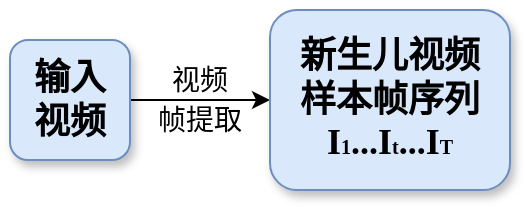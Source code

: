 <mxfile version="25.0.3">
  <diagram name="第 1 页" id="w9s7e6-MdJkUKWHXiI3m">
    <mxGraphModel dx="1213" dy="768" grid="1" gridSize="10" guides="1" tooltips="1" connect="1" arrows="1" fold="1" page="1" pageScale="1" pageWidth="827" pageHeight="1169" math="0" shadow="0">
      <root>
        <mxCell id="0" />
        <mxCell id="1" parent="0" />
        <mxCell id="qo8-DKv4Xhy0Se29s8rM-15" style="edgeStyle=orthogonalEdgeStyle;rounded=0;orthogonalLoop=1;jettySize=auto;html=1;exitX=1;exitY=0.5;exitDx=0;exitDy=0;" edge="1" parent="1" source="qo8-DKv4Xhy0Se29s8rM-3" target="qo8-DKv4Xhy0Se29s8rM-5">
          <mxGeometry relative="1" as="geometry" />
        </mxCell>
        <mxCell id="qo8-DKv4Xhy0Se29s8rM-3" value="&lt;font style=&quot;font-size: 18px;&quot;&gt;输入&lt;/font&gt;&lt;div&gt;&lt;font style=&quot;font-size: 18px;&quot;&gt;视频&lt;/font&gt;&lt;/div&gt;" style="rounded=1;whiteSpace=wrap;html=1;fillColor=#dae8fc;strokeColor=#6c8ebf;fontStyle=1;shadow=1;" vertex="1" parent="1">
          <mxGeometry x="120" y="300" width="60" height="60" as="geometry" />
        </mxCell>
        <mxCell id="qo8-DKv4Xhy0Se29s8rM-5" value="&lt;font style=&quot;font-size: 18px;&quot;&gt;新生儿视频&lt;/font&gt;&lt;div&gt;&lt;font style=&quot;font-size: 18px;&quot;&gt;样本帧序列&lt;/font&gt;&lt;/div&gt;&lt;div&gt;&lt;font face=&quot;Times New Roman&quot; style=&quot;&quot;&gt;&lt;span style=&quot;font-size: 18px;&quot;&gt;I&lt;/span&gt;&lt;font style=&quot;font-size: 10px;&quot;&gt;1&lt;/font&gt;&lt;/font&gt;&lt;font style=&quot;background-color: initial;&quot; face=&quot;Times New Roman&quot;&gt;&lt;font style=&quot;font-size: 18px;&quot;&gt;...&lt;/font&gt;&lt;/font&gt;&lt;span style=&quot;background-color: initial; font-family: &amp;quot;Times New Roman&amp;quot;; font-size: 18px;&quot;&gt;I&lt;/span&gt;&lt;font style=&quot;background-color: initial; font-family: &amp;quot;Times New Roman&amp;quot;; font-size: 10px;&quot;&gt;t&lt;/font&gt;&lt;font style=&quot;background-color: initial;&quot; face=&quot;Times New Roman&quot;&gt;&lt;font style=&quot;font-size: 18px;&quot;&gt;...&lt;/font&gt;&lt;/font&gt;&lt;span style=&quot;background-color: initial; font-family: &amp;quot;Times New Roman&amp;quot;; font-size: 18px;&quot;&gt;I&lt;/span&gt;&lt;font style=&quot;background-color: initial; font-family: &amp;quot;Times New Roman&amp;quot;; font-size: 10px;&quot;&gt;T&lt;/font&gt;&lt;/div&gt;" style="rounded=1;whiteSpace=wrap;html=1;fillColor=#dae8fc;strokeColor=#6c8ebf;fontStyle=1;shadow=1;glass=0;" vertex="1" parent="1">
          <mxGeometry x="250" y="285" width="120" height="90" as="geometry" />
        </mxCell>
        <mxCell id="qo8-DKv4Xhy0Se29s8rM-10" value="视频" style="rounded=0;whiteSpace=wrap;html=1;opacity=0;fontSize=14;" vertex="1" parent="1">
          <mxGeometry x="180" y="310" width="70" height="20" as="geometry" />
        </mxCell>
        <mxCell id="qo8-DKv4Xhy0Se29s8rM-13" value="帧提取" style="rounded=0;whiteSpace=wrap;html=1;fontSize=14;opacity=0;" vertex="1" parent="1">
          <mxGeometry x="185" y="330" width="60" height="20" as="geometry" />
        </mxCell>
      </root>
    </mxGraphModel>
  </diagram>
</mxfile>
